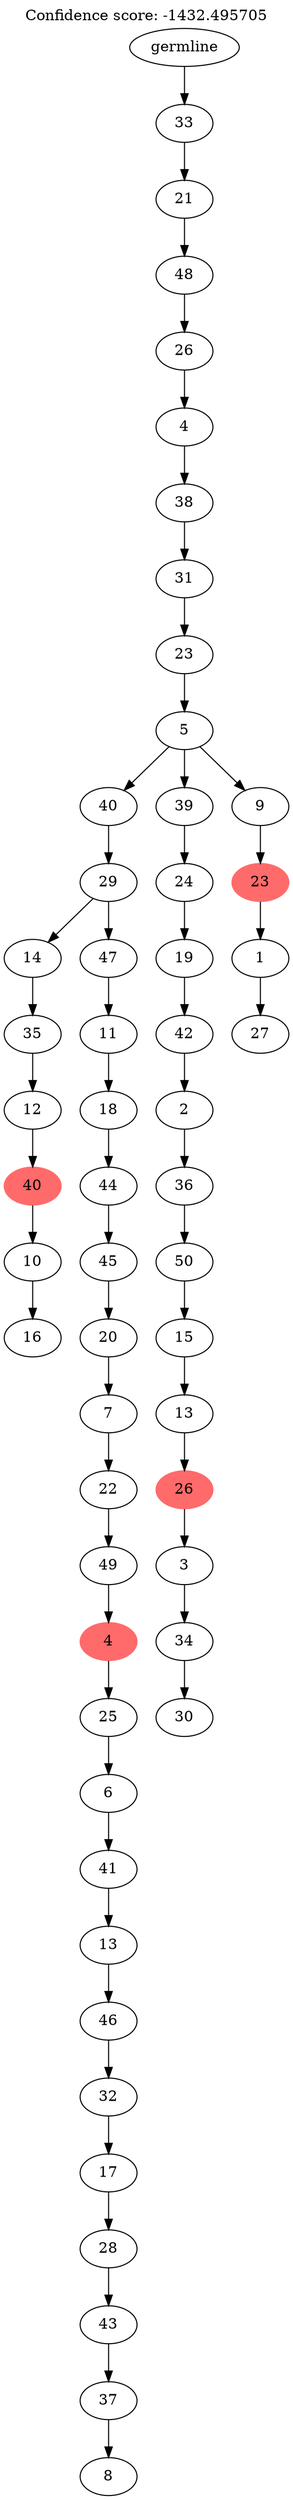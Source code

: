 digraph g {
	"54" -> "55";
	"55" [label="16"];
	"53" -> "54";
	"54" [label="10"];
	"52" -> "53";
	"53" [color=indianred1, style=filled, label="40"];
	"51" -> "52";
	"52" [label="12"];
	"50" -> "51";
	"51" [label="35"];
	"48" -> "49";
	"49" [label="8"];
	"47" -> "48";
	"48" [label="37"];
	"46" -> "47";
	"47" [label="43"];
	"45" -> "46";
	"46" [label="28"];
	"44" -> "45";
	"45" [label="17"];
	"43" -> "44";
	"44" [label="32"];
	"42" -> "43";
	"43" [label="46"];
	"41" -> "42";
	"42" [label="13"];
	"40" -> "41";
	"41" [label="41"];
	"39" -> "40";
	"40" [label="6"];
	"38" -> "39";
	"39" [label="25"];
	"37" -> "38";
	"38" [color=indianred1, style=filled, label="4"];
	"36" -> "37";
	"37" [label="49"];
	"35" -> "36";
	"36" [label="22"];
	"34" -> "35";
	"35" [label="7"];
	"33" -> "34";
	"34" [label="20"];
	"32" -> "33";
	"33" [label="45"];
	"31" -> "32";
	"32" [label="44"];
	"30" -> "31";
	"31" [label="18"];
	"29" -> "30";
	"30" [label="11"];
	"28" -> "29";
	"29" [label="47"];
	"28" -> "50";
	"50" [label="14"];
	"27" -> "28";
	"28" [label="29"];
	"25" -> "26";
	"26" [label="30"];
	"24" -> "25";
	"25" [label="34"];
	"23" -> "24";
	"24" [label="3"];
	"22" -> "23";
	"23" [color=indianred1, style=filled, label="26"];
	"21" -> "22";
	"22" [label="13"];
	"20" -> "21";
	"21" [label="15"];
	"19" -> "20";
	"20" [label="50"];
	"18" -> "19";
	"19" [label="36"];
	"17" -> "18";
	"18" [label="2"];
	"16" -> "17";
	"17" [label="42"];
	"15" -> "16";
	"16" [label="19"];
	"14" -> "15";
	"15" [label="24"];
	"12" -> "13";
	"13" [label="27"];
	"11" -> "12";
	"12" [label="1"];
	"10" -> "11";
	"11" [color=indianred1, style=filled, label="23"];
	"9" -> "10";
	"10" [label="9"];
	"9" -> "14";
	"14" [label="39"];
	"9" -> "27";
	"27" [label="40"];
	"8" -> "9";
	"9" [label="5"];
	"7" -> "8";
	"8" [label="23"];
	"6" -> "7";
	"7" [label="31"];
	"5" -> "6";
	"6" [label="38"];
	"4" -> "5";
	"5" [label="4"];
	"3" -> "4";
	"4" [label="26"];
	"2" -> "3";
	"3" [label="48"];
	"1" -> "2";
	"2" [label="21"];
	"0" -> "1";
	"1" [label="33"];
	"0" [label="germline"];
	labelloc="t";
	label="Confidence score: -1432.495705";
}
